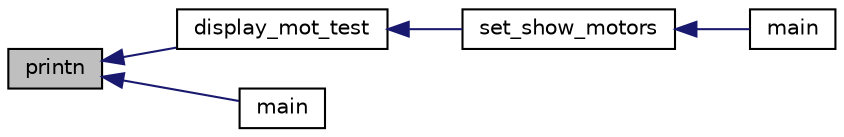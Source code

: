 digraph "printn"
{
  edge [fontname="Helvetica",fontsize="10",labelfontname="Helvetica",labelfontsize="10"];
  node [fontname="Helvetica",fontsize="10",shape=record];
  rankdir="LR";
  Node1 [label="printn",height=0.2,width=0.4,color="black", fillcolor="grey75", style="filled" fontcolor="black"];
  Node1 -> Node2 [dir="back",color="midnightblue",fontsize="10",style="solid",fontname="Helvetica"];
  Node2 [label="display_mot_test",height=0.2,width=0.4,color="black", fillcolor="white", style="filled",URL="$test_2motor_8c.html#ae795df409b1689e7122dab70480e9b78"];
  Node2 -> Node3 [dir="back",color="midnightblue",fontsize="10",style="solid",fontname="Helvetica"];
  Node3 [label="set_show_motors",height=0.2,width=0.4,color="black", fillcolor="white", style="filled",URL="$test_2motor_8c.html#a9382922728322499a2a494319f2f948c"];
  Node3 -> Node4 [dir="back",color="midnightblue",fontsize="10",style="solid",fontname="Helvetica"];
  Node4 [label="main",height=0.2,width=0.4,color="black", fillcolor="white", style="filled",URL="$test_2motor_8c.html#acdef7a1fd863a6d3770c1268cb06add3"];
  Node1 -> Node5 [dir="back",color="midnightblue",fontsize="10",style="solid",fontname="Helvetica"];
  Node5 [label="main",height=0.2,width=0.4,color="black", fillcolor="white", style="filled",URL="$bumper_8c.html#acdef7a1fd863a6d3770c1268cb06add3"];
}
